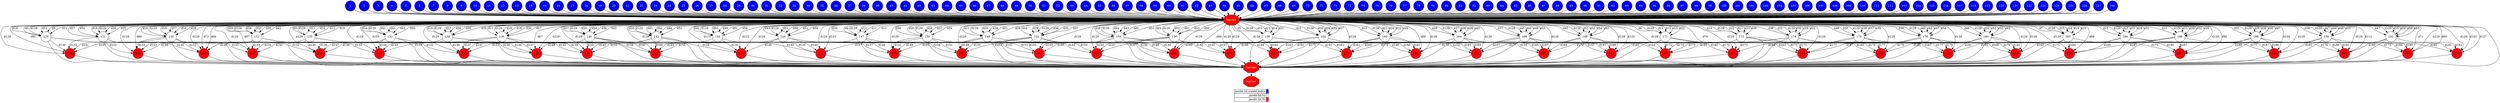 digraph {
  rankdir=TB;
  labeljust="l";
  subgraph dependence_graph {
    ranksep=0.20;
    node[height=0.75];

1[shape=circle, style=filled fillcolor="#0000ff" fontcolor="#ffffff"];
2[shape=circle, style=filled fillcolor="#0000ff" fontcolor="#ffffff"];
3[shape=circle, style=filled fillcolor="#0000ff" fontcolor="#ffffff"];
4[shape=circle, style=filled fillcolor="#0000ff" fontcolor="#ffffff"];
5[shape=circle, style=filled fillcolor="#0000ff" fontcolor="#ffffff"];
6[shape=circle, style=filled fillcolor="#0000ff" fontcolor="#ffffff"];
7[shape=circle, style=filled fillcolor="#0000ff" fontcolor="#ffffff"];
8[shape=circle, style=filled fillcolor="#0000ff" fontcolor="#ffffff"];
9[shape=circle, style=filled fillcolor="#0000ff" fontcolor="#ffffff"];
10[shape=circle, style=filled fillcolor="#0000ff" fontcolor="#ffffff"];
11[shape=circle, style=filled fillcolor="#0000ff" fontcolor="#ffffff"];
12[shape=circle, style=filled fillcolor="#0000ff" fontcolor="#ffffff"];
13[shape=circle, style=filled fillcolor="#0000ff" fontcolor="#ffffff"];
14[shape=circle, style=filled fillcolor="#0000ff" fontcolor="#ffffff"];
15[shape=circle, style=filled fillcolor="#0000ff" fontcolor="#ffffff"];
16[shape=circle, style=filled fillcolor="#0000ff" fontcolor="#ffffff"];
17[shape=circle, style=filled fillcolor="#0000ff" fontcolor="#ffffff"];
18[shape=circle, style=filled fillcolor="#0000ff" fontcolor="#ffffff"];
19[shape=circle, style=filled fillcolor="#0000ff" fontcolor="#ffffff"];
20[shape=circle, style=filled fillcolor="#0000ff" fontcolor="#ffffff"];
21[shape=circle, style=filled fillcolor="#0000ff" fontcolor="#ffffff"];
22[shape=circle, style=filled fillcolor="#0000ff" fontcolor="#ffffff"];
23[shape=circle, style=filled fillcolor="#0000ff" fontcolor="#ffffff"];
24[shape=circle, style=filled fillcolor="#0000ff" fontcolor="#ffffff"];
25[shape=circle, style=filled fillcolor="#0000ff" fontcolor="#ffffff"];
26[shape=circle, style=filled fillcolor="#0000ff" fontcolor="#ffffff"];
27[shape=circle, style=filled fillcolor="#0000ff" fontcolor="#ffffff"];
28[shape=circle, style=filled fillcolor="#0000ff" fontcolor="#ffffff"];
29[shape=circle, style=filled fillcolor="#0000ff" fontcolor="#ffffff"];
30[shape=circle, style=filled fillcolor="#0000ff" fontcolor="#ffffff"];
31[shape=circle, style=filled fillcolor="#0000ff" fontcolor="#ffffff"];
32[shape=circle, style=filled fillcolor="#0000ff" fontcolor="#ffffff"];
33[shape=circle, style=filled fillcolor="#0000ff" fontcolor="#ffffff"];
34[shape=circle, style=filled fillcolor="#0000ff" fontcolor="#ffffff"];
35[shape=circle, style=filled fillcolor="#0000ff" fontcolor="#ffffff"];
36[shape=circle, style=filled fillcolor="#0000ff" fontcolor="#ffffff"];
37[shape=circle, style=filled fillcolor="#0000ff" fontcolor="#ffffff"];
38[shape=circle, style=filled fillcolor="#0000ff" fontcolor="#ffffff"];
39[shape=circle, style=filled fillcolor="#0000ff" fontcolor="#ffffff"];
40[shape=circle, style=filled fillcolor="#0000ff" fontcolor="#ffffff"];
41[shape=circle, style=filled fillcolor="#0000ff" fontcolor="#ffffff"];
42[shape=circle, style=filled fillcolor="#0000ff" fontcolor="#ffffff"];
43[shape=circle, style=filled fillcolor="#0000ff" fontcolor="#ffffff"];
44[shape=circle, style=filled fillcolor="#0000ff" fontcolor="#ffffff"];
45[shape=circle, style=filled fillcolor="#0000ff" fontcolor="#ffffff"];
46[shape=circle, style=filled fillcolor="#0000ff" fontcolor="#ffffff"];
47[shape=circle, style=filled fillcolor="#0000ff" fontcolor="#ffffff"];
48[shape=circle, style=filled fillcolor="#0000ff" fontcolor="#ffffff"];
49[shape=circle, style=filled fillcolor="#0000ff" fontcolor="#ffffff"];
50[shape=circle, style=filled fillcolor="#0000ff" fontcolor="#ffffff"];
51[shape=circle, style=filled fillcolor="#0000ff" fontcolor="#ffffff"];
52[shape=circle, style=filled fillcolor="#0000ff" fontcolor="#ffffff"];
53[shape=circle, style=filled fillcolor="#0000ff" fontcolor="#ffffff"];
54[shape=circle, style=filled fillcolor="#0000ff" fontcolor="#ffffff"];
55[shape=circle, style=filled fillcolor="#0000ff" fontcolor="#ffffff"];
56[shape=circle, style=filled fillcolor="#0000ff" fontcolor="#ffffff"];
57[shape=circle, style=filled fillcolor="#0000ff" fontcolor="#ffffff"];
58[shape=circle, style=filled fillcolor="#0000ff" fontcolor="#ffffff"];
59[shape=circle, style=filled fillcolor="#0000ff" fontcolor="#ffffff"];
60[shape=circle, style=filled fillcolor="#0000ff" fontcolor="#ffffff"];
61[shape=circle, style=filled fillcolor="#0000ff" fontcolor="#ffffff"];
62[shape=circle, style=filled fillcolor="#0000ff" fontcolor="#ffffff"];
63[shape=circle, style=filled fillcolor="#0000ff" fontcolor="#ffffff"];
64[shape=circle, style=filled fillcolor="#0000ff" fontcolor="#ffffff"];
65[shape=circle, style=filled fillcolor="#0000ff" fontcolor="#ffffff"];
66[shape=circle, style=filled fillcolor="#0000ff" fontcolor="#ffffff"];
67[shape=circle, style=filled fillcolor="#0000ff" fontcolor="#ffffff"];
68[shape=circle, style=filled fillcolor="#0000ff" fontcolor="#ffffff"];
69[shape=circle, style=filled fillcolor="#0000ff" fontcolor="#ffffff"];
70[shape=circle, style=filled fillcolor="#0000ff" fontcolor="#ffffff"];
71[shape=circle, style=filled fillcolor="#0000ff" fontcolor="#ffffff"];
72[shape=circle, style=filled fillcolor="#0000ff" fontcolor="#ffffff"];
73[shape=circle, style=filled fillcolor="#0000ff" fontcolor="#ffffff"];
74[shape=circle, style=filled fillcolor="#0000ff" fontcolor="#ffffff"];
75[shape=circle, style=filled fillcolor="#0000ff" fontcolor="#ffffff"];
76[shape=circle, style=filled fillcolor="#0000ff" fontcolor="#ffffff"];
77[shape=circle, style=filled fillcolor="#0000ff" fontcolor="#ffffff"];
78[shape=circle, style=filled fillcolor="#0000ff" fontcolor="#ffffff"];
79[shape=circle, style=filled fillcolor="#0000ff" fontcolor="#ffffff"];
80[shape=circle, style=filled fillcolor="#0000ff" fontcolor="#ffffff"];
81[shape=circle, style=filled fillcolor="#0000ff" fontcolor="#ffffff"];
82[shape=circle, style=filled fillcolor="#0000ff" fontcolor="#ffffff"];
83[shape=circle, style=filled fillcolor="#0000ff" fontcolor="#ffffff"];
84[shape=circle, style=filled fillcolor="#0000ff" fontcolor="#ffffff"];
85[shape=circle, style=filled fillcolor="#0000ff" fontcolor="#ffffff"];
86[shape=circle, style=filled fillcolor="#0000ff" fontcolor="#ffffff"];
87[shape=circle, style=filled fillcolor="#0000ff" fontcolor="#ffffff"];
88[shape=circle, style=filled fillcolor="#0000ff" fontcolor="#ffffff"];
89[shape=circle, style=filled fillcolor="#0000ff" fontcolor="#ffffff"];
90[shape=circle, style=filled fillcolor="#0000ff" fontcolor="#ffffff"];
91[shape=circle, style=filled fillcolor="#0000ff" fontcolor="#ffffff"];
92[shape=circle, style=filled fillcolor="#0000ff" fontcolor="#ffffff"];
93[shape=circle, style=filled fillcolor="#0000ff" fontcolor="#ffffff"];
94[shape=circle, style=filled fillcolor="#0000ff" fontcolor="#ffffff"];
95[shape=circle, style=filled fillcolor="#0000ff" fontcolor="#ffffff"];
96[shape=circle, style=filled fillcolor="#0000ff" fontcolor="#ffffff"];
97[shape=circle, style=filled fillcolor="#0000ff" fontcolor="#ffffff"];
98[shape=circle, style=filled fillcolor="#0000ff" fontcolor="#ffffff"];
99[shape=circle, style=filled fillcolor="#0000ff" fontcolor="#ffffff"];
100[shape=circle, style=filled fillcolor="#0000ff" fontcolor="#ffffff"];
101[shape=circle, style=filled fillcolor="#0000ff" fontcolor="#ffffff"];
102[shape=circle, style=filled fillcolor="#0000ff" fontcolor="#ffffff"];
103[shape=circle, style=filled fillcolor="#0000ff" fontcolor="#ffffff"];
104[shape=circle, style=filled fillcolor="#0000ff" fontcolor="#ffffff"];
105[shape=circle, style=filled fillcolor="#0000ff" fontcolor="#ffffff"];
106[shape=circle, style=filled fillcolor="#0000ff" fontcolor="#ffffff"];
107[shape=circle, style=filled fillcolor="#0000ff" fontcolor="#ffffff"];
108[shape=circle, style=filled fillcolor="#0000ff" fontcolor="#ffffff"];
109[shape=circle, style=filled fillcolor="#0000ff" fontcolor="#ffffff"];
110[shape=circle, style=filled fillcolor="#0000ff" fontcolor="#ffffff"];
111[shape=circle, style=filled fillcolor="#0000ff" fontcolor="#ffffff"];
112[shape=circle, style=filled fillcolor="#0000ff" fontcolor="#ffffff"];
113[shape=circle, style=filled fillcolor="#0000ff" fontcolor="#ffffff"];
114[shape=circle, style=filled fillcolor="#0000ff" fontcolor="#ffffff"];
115[shape=circle, style=filled fillcolor="#0000ff" fontcolor="#ffffff"];
116[shape=circle, style=filled fillcolor="#0000ff" fontcolor="#ffffff"];
117[shape=circle, style=filled fillcolor="#0000ff" fontcolor="#ffffff"];
118[shape=circle, style=filled fillcolor="#0000ff" fontcolor="#ffffff"];
119[shape=circle, style=filled fillcolor="#0000ff" fontcolor="#ffffff"];
120[shape=circle, style=filled fillcolor="#0000ff" fontcolor="#ffffff"];
121[shape=circle, style=filled fillcolor="#0000ff" fontcolor="#ffffff"];
122[shape=circle, style=filled fillcolor="#0000ff" fontcolor="#ffffff"];
123[shape=circle, style=filled fillcolor="#0000ff" fontcolor="#ffffff"];
124[shape=circle, style=filled fillcolor="#0000ff" fontcolor="#ffffff"];
125[shape=circle, style=filled fillcolor="#0000ff" fontcolor="#ffffff"];
126[shape=circle, style=filled fillcolor="#0000ff" fontcolor="#ffffff"];
127[shape=circle, style=filled fillcolor="#0000ff" fontcolor="#ffffff"];
128[shape=circle, style=filled fillcolor="#0000ff" fontcolor="#ffffff"];
Synchro1[label="barrier", shape=octagon, style=filled fillcolor="#ff0000" fontcolor="#FFFFFF"];
38 -> Synchro1;
54 -> Synchro1;
108 -> Synchro1;
31 -> Synchro1;
6 -> Synchro1;
82 -> Synchro1;
1 -> Synchro1;
50 -> Synchro1;
22 -> Synchro1;
16 -> Synchro1;
53 -> Synchro1;
23 -> Synchro1;
118 -> Synchro1;
5 -> Synchro1;
43 -> Synchro1;
52 -> Synchro1;
101 -> Synchro1;
20 -> Synchro1;
4 -> Synchro1;
34 -> Synchro1;
79 -> Synchro1;
95 -> Synchro1;
33 -> Synchro1;
99 -> Synchro1;
45 -> Synchro1;
64 -> Synchro1;
128 -> Synchro1;
14 -> Synchro1;
124 -> Synchro1;
109 -> Synchro1;
25 -> Synchro1;
70 -> Synchro1;
86 -> Synchro1;
91 -> Synchro1;
112 -> Synchro1;
93 -> Synchro1;
114 -> Synchro1;
3 -> Synchro1;
111 -> Synchro1;
115 -> Synchro1;
96 -> Synchro1;
119 -> Synchro1;
55 -> Synchro1;
89 -> Synchro1;
122 -> Synchro1;
100 -> Synchro1;
117 -> Synchro1;
26 -> Synchro1;
72 -> Synchro1;
75 -> Synchro1;
7 -> Synchro1;
123 -> Synchro1;
65 -> Synchro1;
116 -> Synchro1;
90 -> Synchro1;
126 -> Synchro1;
67 -> Synchro1;
39 -> Synchro1;
62 -> Synchro1;
106 -> Synchro1;
61 -> Synchro1;
19 -> Synchro1;
83 -> Synchro1;
97 -> Synchro1;
121 -> Synchro1;
102 -> Synchro1;
47 -> Synchro1;
60 -> Synchro1;
27 -> Synchro1;
78 -> Synchro1;
127 -> Synchro1;
24 -> Synchro1;
85 -> Synchro1;
12 -> Synchro1;
71 -> Synchro1;
35 -> Synchro1;
87 -> Synchro1;
51 -> Synchro1;
48 -> Synchro1;
59 -> Synchro1;
63 -> Synchro1;
2 -> Synchro1;
32 -> Synchro1;
56 -> Synchro1;
40 -> Synchro1;
44 -> Synchro1;
58 -> Synchro1;
9 -> Synchro1;
113 -> Synchro1;
103 -> Synchro1;
110 -> Synchro1;
21 -> Synchro1;
46 -> Synchro1;
66 -> Synchro1;
73 -> Synchro1;
29 -> Synchro1;
15 -> Synchro1;
41 -> Synchro1;
68 -> Synchro1;
104 -> Synchro1;
36 -> Synchro1;
77 -> Synchro1;
125 -> Synchro1;
11 -> Synchro1;
28 -> Synchro1;
13 -> Synchro1;
37 -> Synchro1;
92 -> Synchro1;
10 -> Synchro1;
80 -> Synchro1;
81 -> Synchro1;
120 -> Synchro1;
94 -> Synchro1;
57 -> Synchro1;
84 -> Synchro1;
30 -> Synchro1;
88 -> Synchro1;
98 -> Synchro1;
18 -> Synchro1;
42 -> Synchro1;
76 -> Synchro1;
105 -> Synchro1;
8 -> Synchro1;
69 -> Synchro1;
107 -> Synchro1;
74 -> Synchro1;
49 -> Synchro1;
17 -> Synchro1;
129[shape=circle, style=filled fillcolor="#ffffff" fontcolor="#000000"];
Synchro1 -> 129[ label="d129" ];
Synchro1 -> 129[ label="d10" ];
Synchro1 -> 129[ label="d9" ];
Synchro1 -> 129[ label="d11" ];
Synchro1 -> 129[ label="d18" ];
Synchro1 -> 129[ label="d2" ];
130[shape=circle, style=filled fillcolor="#ffffff" fontcolor="#000000"];
Synchro1 -> 130[ label="d129" ];
Synchro1 -> 130[ label="d18" ];
Synchro1 -> 130[ label="d17" ];
Synchro1 -> 130[ label="d19" ];
Synchro1 -> 130[ label="d26" ];
Synchro1 -> 130[ label="d10" ];
131[shape=circle, style=filled fillcolor="#ffffff" fontcolor="#000000"];
Synchro1 -> 131[ label="d129" ];
Synchro1 -> 131[ label="d26" ];
Synchro1 -> 131[ label="d25" ];
Synchro1 -> 131[ label="d27" ];
Synchro1 -> 131[ label="d34" ];
Synchro1 -> 131[ label="d18" ];
132[shape=circle, style=filled fillcolor="#ffffff" fontcolor="#000000"];
Synchro1 -> 132[ label="d129" ];
Synchro1 -> 132[ label="d34" ];
Synchro1 -> 132[ label="d33" ];
Synchro1 -> 132[ label="d35" ];
Synchro1 -> 132[ label="d42" ];
Synchro1 -> 132[ label="d26" ];
133[shape=circle, style=filled fillcolor="#ffffff" fontcolor="#000000"];
Synchro1 -> 133[ label="d129" ];
Synchro1 -> 133[ label="d42" ];
Synchro1 -> 133[ label="d41" ];
Synchro1 -> 133[ label="d43" ];
Synchro1 -> 133[ label="d50" ];
Synchro1 -> 133[ label="d34" ];
134[shape=circle, style=filled fillcolor="#ffffff" fontcolor="#000000"];
Synchro1 -> 134[ label="d129" ];
Synchro1 -> 134[ label="d50" ];
Synchro1 -> 134[ label="d49" ];
Synchro1 -> 134[ label="d51" ];
Synchro1 -> 134[ label="d58" ];
Synchro1 -> 134[ label="d42" ];
135[shape=circle, style=filled fillcolor="#ffffff" fontcolor="#000000"];
Synchro1 -> 135[ label="d129" ];
Synchro1 -> 135[ label="d11" ];
Synchro1 -> 135[ label="d10" ];
Synchro1 -> 135[ label="d12" ];
Synchro1 -> 135[ label="d19" ];
Synchro1 -> 135[ label="d3" ];
136[shape=circle, style=filled fillcolor="#ffffff" fontcolor="#000000"];
Synchro1 -> 136[ label="d129" ];
Synchro1 -> 136[ label="d19" ];
Synchro1 -> 136[ label="d18" ];
Synchro1 -> 136[ label="d20" ];
Synchro1 -> 136[ label="d27" ];
Synchro1 -> 136[ label="d11" ];
137[shape=circle, style=filled fillcolor="#ff0000" fontcolor="#000000"];
Synchro1 -> 137[ label="d129" ];
129 -> 137[ label="d130" ];
Synchro1 -> 137[ label="d73" ];
135 -> 137[ label="d136" ];
130 -> 137[ label="d131" ];
Synchro1 -> 137[ label="d66" ];
138[shape=circle, style=filled fillcolor="#ffffff" fontcolor="#000000"];
Synchro1 -> 138[ label="d129" ];
Synchro1 -> 138[ label="d27" ];
Synchro1 -> 138[ label="d26" ];
Synchro1 -> 138[ label="d28" ];
Synchro1 -> 138[ label="d35" ];
Synchro1 -> 138[ label="d19" ];
139[shape=circle, style=filled fillcolor="#ff0000" fontcolor="#000000"];
Synchro1 -> 139[ label="d129" ];
130 -> 139[ label="d131" ];
Synchro1 -> 139[ label="d81" ];
136 -> 139[ label="d137" ];
131 -> 139[ label="d132" ];
129 -> 139[ label="d130" ];
140[shape=circle, style=filled fillcolor="#ffffff" fontcolor="#000000"];
Synchro1 -> 140[ label="d129" ];
Synchro1 -> 140[ label="d35" ];
Synchro1 -> 140[ label="d34" ];
Synchro1 -> 140[ label="d36" ];
Synchro1 -> 140[ label="d43" ];
Synchro1 -> 140[ label="d27" ];
141[shape=circle, style=filled fillcolor="#ff0000" fontcolor="#000000"];
Synchro1 -> 141[ label="d129" ];
131 -> 141[ label="d132" ];
Synchro1 -> 141[ label="d89" ];
138 -> 141[ label="d139" ];
132 -> 141[ label="d133" ];
130 -> 141[ label="d131" ];
142[shape=circle, style=filled fillcolor="#ffffff" fontcolor="#000000"];
Synchro1 -> 142[ label="d129" ];
Synchro1 -> 142[ label="d43" ];
Synchro1 -> 142[ label="d42" ];
Synchro1 -> 142[ label="d44" ];
Synchro1 -> 142[ label="d51" ];
Synchro1 -> 142[ label="d35" ];
143[shape=circle, style=filled fillcolor="#ff0000" fontcolor="#000000"];
Synchro1 -> 143[ label="d129" ];
132 -> 143[ label="d133" ];
Synchro1 -> 143[ label="d97" ];
140 -> 143[ label="d141" ];
133 -> 143[ label="d134" ];
131 -> 143[ label="d132" ];
144[shape=circle, style=filled fillcolor="#ffffff" fontcolor="#000000"];
Synchro1 -> 144[ label="d129" ];
Synchro1 -> 144[ label="d51" ];
Synchro1 -> 144[ label="d50" ];
Synchro1 -> 144[ label="d52" ];
Synchro1 -> 144[ label="d59" ];
Synchro1 -> 144[ label="d43" ];
145[shape=circle, style=filled fillcolor="#ff0000" fontcolor="#000000"];
Synchro1 -> 145[ label="d129" ];
133 -> 145[ label="d134" ];
Synchro1 -> 145[ label="d105" ];
142 -> 145[ label="d143" ];
134 -> 145[ label="d135" ];
132 -> 145[ label="d133" ];
146[shape=circle, style=filled fillcolor="#ff0000" fontcolor="#000000"];
Synchro1 -> 146[ label="d129" ];
134 -> 146[ label="d135" ];
Synchro1 -> 146[ label="d113" ];
144 -> 146[ label="d145" ];
Synchro1 -> 146[ label="d122" ];
133 -> 146[ label="d134" ];
147[shape=circle, style=filled fillcolor="#ffffff" fontcolor="#000000"];
Synchro1 -> 147[ label="d129" ];
Synchro1 -> 147[ label="d12" ];
Synchro1 -> 147[ label="d11" ];
Synchro1 -> 147[ label="d13" ];
Synchro1 -> 147[ label="d20" ];
Synchro1 -> 147[ label="d4" ];
148[shape=circle, style=filled fillcolor="#ffffff" fontcolor="#000000"];
Synchro1 -> 148[ label="d129" ];
Synchro1 -> 148[ label="d20" ];
Synchro1 -> 148[ label="d19" ];
Synchro1 -> 148[ label="d21" ];
Synchro1 -> 148[ label="d28" ];
Synchro1 -> 148[ label="d12" ];
149[shape=circle, style=filled fillcolor="#ff0000" fontcolor="#000000"];
Synchro1 -> 149[ label="d129" ];
135 -> 149[ label="d136" ];
129 -> 149[ label="d130" ];
147 -> 149[ label="d148" ];
136 -> 149[ label="d137" ];
Synchro1 -> 149[ label="d67" ];
150[shape=circle, style=filled fillcolor="#ffffff" fontcolor="#000000"];
Synchro1 -> 150[ label="d129" ];
Synchro1 -> 150[ label="d28" ];
Synchro1 -> 150[ label="d27" ];
Synchro1 -> 150[ label="d29" ];
Synchro1 -> 150[ label="d36" ];
Synchro1 -> 150[ label="d20" ];
151[shape=circle, style=filled fillcolor="#ff0000" fontcolor="#000000"];
Synchro1 -> 151[ label="d129" ];
136 -> 151[ label="d137" ];
130 -> 151[ label="d131" ];
148 -> 151[ label="d149" ];
138 -> 151[ label="d139" ];
135 -> 151[ label="d136" ];
152[shape=circle, style=filled fillcolor="#ffffff" fontcolor="#000000"];
Synchro1 -> 152[ label="d129" ];
Synchro1 -> 152[ label="d36" ];
Synchro1 -> 152[ label="d35" ];
Synchro1 -> 152[ label="d37" ];
Synchro1 -> 152[ label="d44" ];
Synchro1 -> 152[ label="d28" ];
153[shape=circle, style=filled fillcolor="#ff0000" fontcolor="#000000"];
Synchro1 -> 153[ label="d129" ];
138 -> 153[ label="d139" ];
131 -> 153[ label="d132" ];
150 -> 153[ label="d151" ];
140 -> 153[ label="d141" ];
136 -> 153[ label="d137" ];
154[shape=circle, style=filled fillcolor="#ffffff" fontcolor="#000000"];
Synchro1 -> 154[ label="d129" ];
Synchro1 -> 154[ label="d44" ];
Synchro1 -> 154[ label="d43" ];
Synchro1 -> 154[ label="d45" ];
Synchro1 -> 154[ label="d52" ];
Synchro1 -> 154[ label="d36" ];
155[shape=circle, style=filled fillcolor="#ff0000" fontcolor="#000000"];
Synchro1 -> 155[ label="d129" ];
140 -> 155[ label="d141" ];
132 -> 155[ label="d133" ];
152 -> 155[ label="d153" ];
142 -> 155[ label="d143" ];
138 -> 155[ label="d139" ];
156[shape=circle, style=filled fillcolor="#ffffff" fontcolor="#000000"];
Synchro1 -> 156[ label="d129" ];
Synchro1 -> 156[ label="d52" ];
Synchro1 -> 156[ label="d51" ];
Synchro1 -> 156[ label="d53" ];
Synchro1 -> 156[ label="d60" ];
Synchro1 -> 156[ label="d44" ];
157[shape=circle, style=filled fillcolor="#ff0000" fontcolor="#000000"];
Synchro1 -> 157[ label="d129" ];
142 -> 157[ label="d143" ];
133 -> 157[ label="d134" ];
154 -> 157[ label="d155" ];
144 -> 157[ label="d145" ];
140 -> 157[ label="d141" ];
158[shape=circle, style=filled fillcolor="#ff0000" fontcolor="#000000"];
Synchro1 -> 158[ label="d129" ];
144 -> 158[ label="d145" ];
134 -> 158[ label="d135" ];
156 -> 158[ label="d157" ];
Synchro1 -> 158[ label="d123" ];
142 -> 158[ label="d143" ];
159[shape=circle, style=filled fillcolor="#ffffff" fontcolor="#000000"];
Synchro1 -> 159[ label="d129" ];
Synchro1 -> 159[ label="d13" ];
Synchro1 -> 159[ label="d12" ];
Synchro1 -> 159[ label="d14" ];
Synchro1 -> 159[ label="d21" ];
Synchro1 -> 159[ label="d5" ];
160[shape=circle, style=filled fillcolor="#ffffff" fontcolor="#000000"];
Synchro1 -> 160[ label="d129" ];
Synchro1 -> 160[ label="d21" ];
Synchro1 -> 160[ label="d20" ];
Synchro1 -> 160[ label="d22" ];
Synchro1 -> 160[ label="d29" ];
Synchro1 -> 160[ label="d13" ];
161[shape=circle, style=filled fillcolor="#ff0000" fontcolor="#000000"];
Synchro1 -> 161[ label="d129" ];
147 -> 161[ label="d148" ];
135 -> 161[ label="d136" ];
159 -> 161[ label="d160" ];
148 -> 161[ label="d149" ];
Synchro1 -> 161[ label="d68" ];
162[shape=circle, style=filled fillcolor="#ffffff" fontcolor="#000000"];
Synchro1 -> 162[ label="d129" ];
Synchro1 -> 162[ label="d29" ];
Synchro1 -> 162[ label="d28" ];
Synchro1 -> 162[ label="d30" ];
Synchro1 -> 162[ label="d37" ];
Synchro1 -> 162[ label="d21" ];
163[shape=circle, style=filled fillcolor="#ff0000" fontcolor="#000000"];
Synchro1 -> 163[ label="d129" ];
148 -> 163[ label="d149" ];
136 -> 163[ label="d137" ];
160 -> 163[ label="d161" ];
150 -> 163[ label="d151" ];
147 -> 163[ label="d148" ];
164[shape=circle, style=filled fillcolor="#ffffff" fontcolor="#000000"];
Synchro1 -> 164[ label="d129" ];
Synchro1 -> 164[ label="d37" ];
Synchro1 -> 164[ label="d36" ];
Synchro1 -> 164[ label="d38" ];
Synchro1 -> 164[ label="d45" ];
Synchro1 -> 164[ label="d29" ];
165[shape=circle, style=filled fillcolor="#ff0000" fontcolor="#000000"];
Synchro1 -> 165[ label="d129" ];
150 -> 165[ label="d151" ];
138 -> 165[ label="d139" ];
162 -> 165[ label="d163" ];
152 -> 165[ label="d153" ];
148 -> 165[ label="d149" ];
166[shape=circle, style=filled fillcolor="#ffffff" fontcolor="#000000"];
Synchro1 -> 166[ label="d129" ];
Synchro1 -> 166[ label="d45" ];
Synchro1 -> 166[ label="d44" ];
Synchro1 -> 166[ label="d46" ];
Synchro1 -> 166[ label="d53" ];
Synchro1 -> 166[ label="d37" ];
167[shape=circle, style=filled fillcolor="#ff0000" fontcolor="#000000"];
Synchro1 -> 167[ label="d129" ];
152 -> 167[ label="d153" ];
140 -> 167[ label="d141" ];
164 -> 167[ label="d165" ];
154 -> 167[ label="d155" ];
150 -> 167[ label="d151" ];
168[shape=circle, style=filled fillcolor="#ffffff" fontcolor="#000000"];
Synchro1 -> 168[ label="d129" ];
Synchro1 -> 168[ label="d53" ];
Synchro1 -> 168[ label="d52" ];
Synchro1 -> 168[ label="d54" ];
Synchro1 -> 168[ label="d61" ];
Synchro1 -> 168[ label="d45" ];
169[shape=circle, style=filled fillcolor="#ff0000" fontcolor="#000000"];
Synchro1 -> 169[ label="d129" ];
154 -> 169[ label="d155" ];
142 -> 169[ label="d143" ];
166 -> 169[ label="d167" ];
156 -> 169[ label="d157" ];
152 -> 169[ label="d153" ];
170[shape=circle, style=filled fillcolor="#ff0000" fontcolor="#000000"];
Synchro1 -> 170[ label="d129" ];
156 -> 170[ label="d157" ];
144 -> 170[ label="d145" ];
168 -> 170[ label="d169" ];
Synchro1 -> 170[ label="d124" ];
154 -> 170[ label="d155" ];
171[shape=circle, style=filled fillcolor="#ffffff" fontcolor="#000000"];
Synchro1 -> 171[ label="d129" ];
Synchro1 -> 171[ label="d14" ];
Synchro1 -> 171[ label="d13" ];
Synchro1 -> 171[ label="d15" ];
Synchro1 -> 171[ label="d22" ];
Synchro1 -> 171[ label="d6" ];
172[shape=circle, style=filled fillcolor="#ffffff" fontcolor="#000000"];
Synchro1 -> 172[ label="d129" ];
Synchro1 -> 172[ label="d22" ];
Synchro1 -> 172[ label="d21" ];
Synchro1 -> 172[ label="d23" ];
Synchro1 -> 172[ label="d30" ];
Synchro1 -> 172[ label="d14" ];
173[shape=circle, style=filled fillcolor="#ff0000" fontcolor="#000000"];
Synchro1 -> 173[ label="d129" ];
159 -> 173[ label="d160" ];
147 -> 173[ label="d148" ];
171 -> 173[ label="d172" ];
160 -> 173[ label="d161" ];
Synchro1 -> 173[ label="d69" ];
174[shape=circle, style=filled fillcolor="#ffffff" fontcolor="#000000"];
Synchro1 -> 174[ label="d129" ];
Synchro1 -> 174[ label="d30" ];
Synchro1 -> 174[ label="d29" ];
Synchro1 -> 174[ label="d31" ];
Synchro1 -> 174[ label="d38" ];
Synchro1 -> 174[ label="d22" ];
175[shape=circle, style=filled fillcolor="#ff0000" fontcolor="#000000"];
Synchro1 -> 175[ label="d129" ];
160 -> 175[ label="d161" ];
148 -> 175[ label="d149" ];
172 -> 175[ label="d173" ];
162 -> 175[ label="d163" ];
159 -> 175[ label="d160" ];
176[shape=circle, style=filled fillcolor="#ffffff" fontcolor="#000000"];
Synchro1 -> 176[ label="d129" ];
Synchro1 -> 176[ label="d38" ];
Synchro1 -> 176[ label="d37" ];
Synchro1 -> 176[ label="d39" ];
Synchro1 -> 176[ label="d46" ];
Synchro1 -> 176[ label="d30" ];
177[shape=circle, style=filled fillcolor="#ff0000" fontcolor="#000000"];
Synchro1 -> 177[ label="d129" ];
162 -> 177[ label="d163" ];
150 -> 177[ label="d151" ];
174 -> 177[ label="d175" ];
164 -> 177[ label="d165" ];
160 -> 177[ label="d161" ];
178[shape=circle, style=filled fillcolor="#ffffff" fontcolor="#000000"];
Synchro1 -> 178[ label="d129" ];
Synchro1 -> 178[ label="d46" ];
Synchro1 -> 178[ label="d45" ];
Synchro1 -> 178[ label="d47" ];
Synchro1 -> 178[ label="d54" ];
Synchro1 -> 178[ label="d38" ];
179[shape=circle, style=filled fillcolor="#ff0000" fontcolor="#000000"];
Synchro1 -> 179[ label="d129" ];
164 -> 179[ label="d165" ];
152 -> 179[ label="d153" ];
176 -> 179[ label="d177" ];
166 -> 179[ label="d167" ];
162 -> 179[ label="d163" ];
180[shape=circle, style=filled fillcolor="#ffffff" fontcolor="#000000"];
Synchro1 -> 180[ label="d129" ];
Synchro1 -> 180[ label="d54" ];
Synchro1 -> 180[ label="d53" ];
Synchro1 -> 180[ label="d55" ];
Synchro1 -> 180[ label="d62" ];
Synchro1 -> 180[ label="d46" ];
181[shape=circle, style=filled fillcolor="#ff0000" fontcolor="#000000"];
Synchro1 -> 181[ label="d129" ];
166 -> 181[ label="d167" ];
154 -> 181[ label="d155" ];
178 -> 181[ label="d179" ];
168 -> 181[ label="d169" ];
164 -> 181[ label="d165" ];
182[shape=circle, style=filled fillcolor="#ff0000" fontcolor="#000000"];
Synchro1 -> 182[ label="d129" ];
168 -> 182[ label="d169" ];
156 -> 182[ label="d157" ];
180 -> 182[ label="d181" ];
Synchro1 -> 182[ label="d125" ];
166 -> 182[ label="d167" ];
183[shape=circle, style=filled fillcolor="#ffffff" fontcolor="#000000"];
Synchro1 -> 183[ label="d129" ];
Synchro1 -> 183[ label="d15" ];
Synchro1 -> 183[ label="d14" ];
Synchro1 -> 183[ label="d16" ];
Synchro1 -> 183[ label="d23" ];
Synchro1 -> 183[ label="d7" ];
184[shape=circle, style=filled fillcolor="#ffffff" fontcolor="#000000"];
Synchro1 -> 184[ label="d129" ];
Synchro1 -> 184[ label="d23" ];
Synchro1 -> 184[ label="d22" ];
Synchro1 -> 184[ label="d24" ];
Synchro1 -> 184[ label="d31" ];
Synchro1 -> 184[ label="d15" ];
185[shape=circle, style=filled fillcolor="#ff0000" fontcolor="#000000"];
Synchro1 -> 185[ label="d129" ];
171 -> 185[ label="d172" ];
159 -> 185[ label="d160" ];
183 -> 185[ label="d184" ];
172 -> 185[ label="d173" ];
Synchro1 -> 185[ label="d70" ];
186[shape=circle, style=filled fillcolor="#ffffff" fontcolor="#000000"];
Synchro1 -> 186[ label="d129" ];
Synchro1 -> 186[ label="d31" ];
Synchro1 -> 186[ label="d30" ];
Synchro1 -> 186[ label="d32" ];
Synchro1 -> 186[ label="d39" ];
Synchro1 -> 186[ label="d23" ];
187[shape=circle, style=filled fillcolor="#ff0000" fontcolor="#000000"];
Synchro1 -> 187[ label="d129" ];
172 -> 187[ label="d173" ];
160 -> 187[ label="d161" ];
184 -> 187[ label="d185" ];
174 -> 187[ label="d175" ];
171 -> 187[ label="d172" ];
188[shape=circle, style=filled fillcolor="#ffffff" fontcolor="#000000"];
Synchro1 -> 188[ label="d129" ];
Synchro1 -> 188[ label="d39" ];
Synchro1 -> 188[ label="d38" ];
Synchro1 -> 188[ label="d40" ];
Synchro1 -> 188[ label="d47" ];
Synchro1 -> 188[ label="d31" ];
189[shape=circle, style=filled fillcolor="#ff0000" fontcolor="#000000"];
Synchro1 -> 189[ label="d129" ];
174 -> 189[ label="d175" ];
162 -> 189[ label="d163" ];
186 -> 189[ label="d187" ];
176 -> 189[ label="d177" ];
172 -> 189[ label="d173" ];
190[shape=circle, style=filled fillcolor="#ffffff" fontcolor="#000000"];
Synchro1 -> 190[ label="d129" ];
Synchro1 -> 190[ label="d47" ];
Synchro1 -> 190[ label="d46" ];
Synchro1 -> 190[ label="d48" ];
Synchro1 -> 190[ label="d55" ];
Synchro1 -> 190[ label="d39" ];
191[shape=circle, style=filled fillcolor="#ff0000" fontcolor="#000000"];
Synchro1 -> 191[ label="d129" ];
176 -> 191[ label="d177" ];
164 -> 191[ label="d165" ];
188 -> 191[ label="d189" ];
178 -> 191[ label="d179" ];
174 -> 191[ label="d175" ];
192[shape=circle, style=filled fillcolor="#ffffff" fontcolor="#000000"];
Synchro1 -> 192[ label="d129" ];
Synchro1 -> 192[ label="d55" ];
Synchro1 -> 192[ label="d54" ];
Synchro1 -> 192[ label="d56" ];
Synchro1 -> 192[ label="d63" ];
Synchro1 -> 192[ label="d47" ];
193[shape=circle, style=filled fillcolor="#ff0000" fontcolor="#000000"];
Synchro1 -> 193[ label="d129" ];
178 -> 193[ label="d179" ];
166 -> 193[ label="d167" ];
190 -> 193[ label="d191" ];
180 -> 193[ label="d181" ];
176 -> 193[ label="d177" ];
194[shape=circle, style=filled fillcolor="#ff0000" fontcolor="#000000"];
Synchro1 -> 194[ label="d129" ];
180 -> 194[ label="d181" ];
168 -> 194[ label="d169" ];
192 -> 194[ label="d193" ];
Synchro1 -> 194[ label="d126" ];
178 -> 194[ label="d179" ];
195[shape=circle, style=filled fillcolor="#ff0000" fontcolor="#000000"];
Synchro1 -> 195[ label="d129" ];
183 -> 195[ label="d184" ];
171 -> 195[ label="d172" ];
Synchro1 -> 195[ label="d80" ];
184 -> 195[ label="d185" ];
Synchro1 -> 195[ label="d71" ];
196[shape=circle, style=filled fillcolor="#ff0000" fontcolor="#000000"];
Synchro1 -> 196[ label="d129" ];
184 -> 196[ label="d185" ];
172 -> 196[ label="d173" ];
Synchro1 -> 196[ label="d88" ];
186 -> 196[ label="d187" ];
183 -> 196[ label="d184" ];
197[shape=circle, style=filled fillcolor="#ff0000" fontcolor="#000000"];
Synchro1 -> 197[ label="d129" ];
186 -> 197[ label="d187" ];
174 -> 197[ label="d175" ];
Synchro1 -> 197[ label="d96" ];
188 -> 197[ label="d189" ];
184 -> 197[ label="d185" ];
198[shape=circle, style=filled fillcolor="#ff0000" fontcolor="#000000"];
Synchro1 -> 198[ label="d129" ];
188 -> 198[ label="d189" ];
176 -> 198[ label="d177" ];
Synchro1 -> 198[ label="d104" ];
190 -> 198[ label="d191" ];
186 -> 198[ label="d187" ];
199[shape=circle, style=filled fillcolor="#ff0000" fontcolor="#000000"];
Synchro1 -> 199[ label="d129" ];
190 -> 199[ label="d191" ];
178 -> 199[ label="d179" ];
Synchro1 -> 199[ label="d112" ];
192 -> 199[ label="d193" ];
188 -> 199[ label="d189" ];
200[shape=circle, style=filled fillcolor="#ff0000" fontcolor="#000000"];
Synchro1 -> 200[ label="d129" ];
192 -> 200[ label="d193" ];
180 -> 200[ label="d181" ];
Synchro1 -> 200[ label="d120" ];
Synchro1 -> 200[ label="d127" ];
190 -> 200[ label="d191" ];
Synchro2[label="barrier", shape=octagon, style=filled fillcolor="#ff0000" fontcolor="#FFFFFF"];
Synchro1 -> Synchro2;
155 -> Synchro2;
167 -> Synchro2;
132 -> Synchro2;
146 -> Synchro2;
187 -> Synchro2;
190 -> Synchro2;
176 -> Synchro2;
143 -> Synchro2;
185 -> Synchro2;
199 -> Synchro2;
172 -> Synchro2;
156 -> Synchro2;
170 -> Synchro2;
142 -> Synchro2;
147 -> Synchro2;
141 -> Synchro2;
175 -> Synchro2;
181 -> Synchro2;
198 -> Synchro2;
171 -> Synchro2;
136 -> Synchro2;
151 -> Synchro2;
164 -> Synchro2;
184 -> Synchro2;
200 -> Synchro2;
160 -> Synchro2;
148 -> Synchro2;
189 -> Synchro2;
174 -> Synchro2;
179 -> Synchro2;
186 -> Synchro2;
135 -> Synchro2;
168 -> Synchro2;
152 -> Synchro2;
196 -> Synchro2;
159 -> Synchro2;
162 -> Synchro2;
154 -> Synchro2;
183 -> Synchro2;
194 -> Synchro2;
166 -> Synchro2;
193 -> Synchro2;
192 -> Synchro2;
191 -> Synchro2;
145 -> Synchro2;
131 -> Synchro2;
180 -> Synchro2;
182 -> Synchro2;
188 -> Synchro2;
197 -> Synchro2;
169 -> Synchro2;
165 -> Synchro2;
149 -> Synchro2;
177 -> Synchro2;
157 -> Synchro2;
178 -> Synchro2;
138 -> Synchro2;
130 -> Synchro2;
161 -> Synchro2;
134 -> Synchro2;
158 -> Synchro2;
129 -> Synchro2;
137 -> Synchro2;
173 -> Synchro2;
133 -> Synchro2;
139 -> Synchro2;
163 -> Synchro2;
144 -> Synchro2;
153 -> Synchro2;
195 -> Synchro2;
150 -> Synchro2;
140 -> Synchro2;
Synchro3[label="barrier", shape=octagon, style=filled fillcolor="#ff0000" fontcolor="#FFFFFF"];
Synchro2 -> Synchro3;  }
  subgraph legend {
    rank=sink;
    node [shape=plaintext, height=0.75];
    ranksep=0.20;
    label = "Legend";
    key [label=<
      <table border="0" cellpadding="2" cellspacing="0" cellborder="1">
<tr>
<td align="right">jacobi-2d.create_entry</td>
<td bgcolor="#0000ff">&nbsp;</td>
</tr>
<tr>
<td align="right">jacobi-2d.S1</td>
<td bgcolor="#ffffff">&nbsp;</td>
</tr>
<tr>
<td align="right">jacobi-2d.S2</td>
<td bgcolor="#ff0000">&nbsp;</td>
</tr>
      </table>
    >]
  }
}
